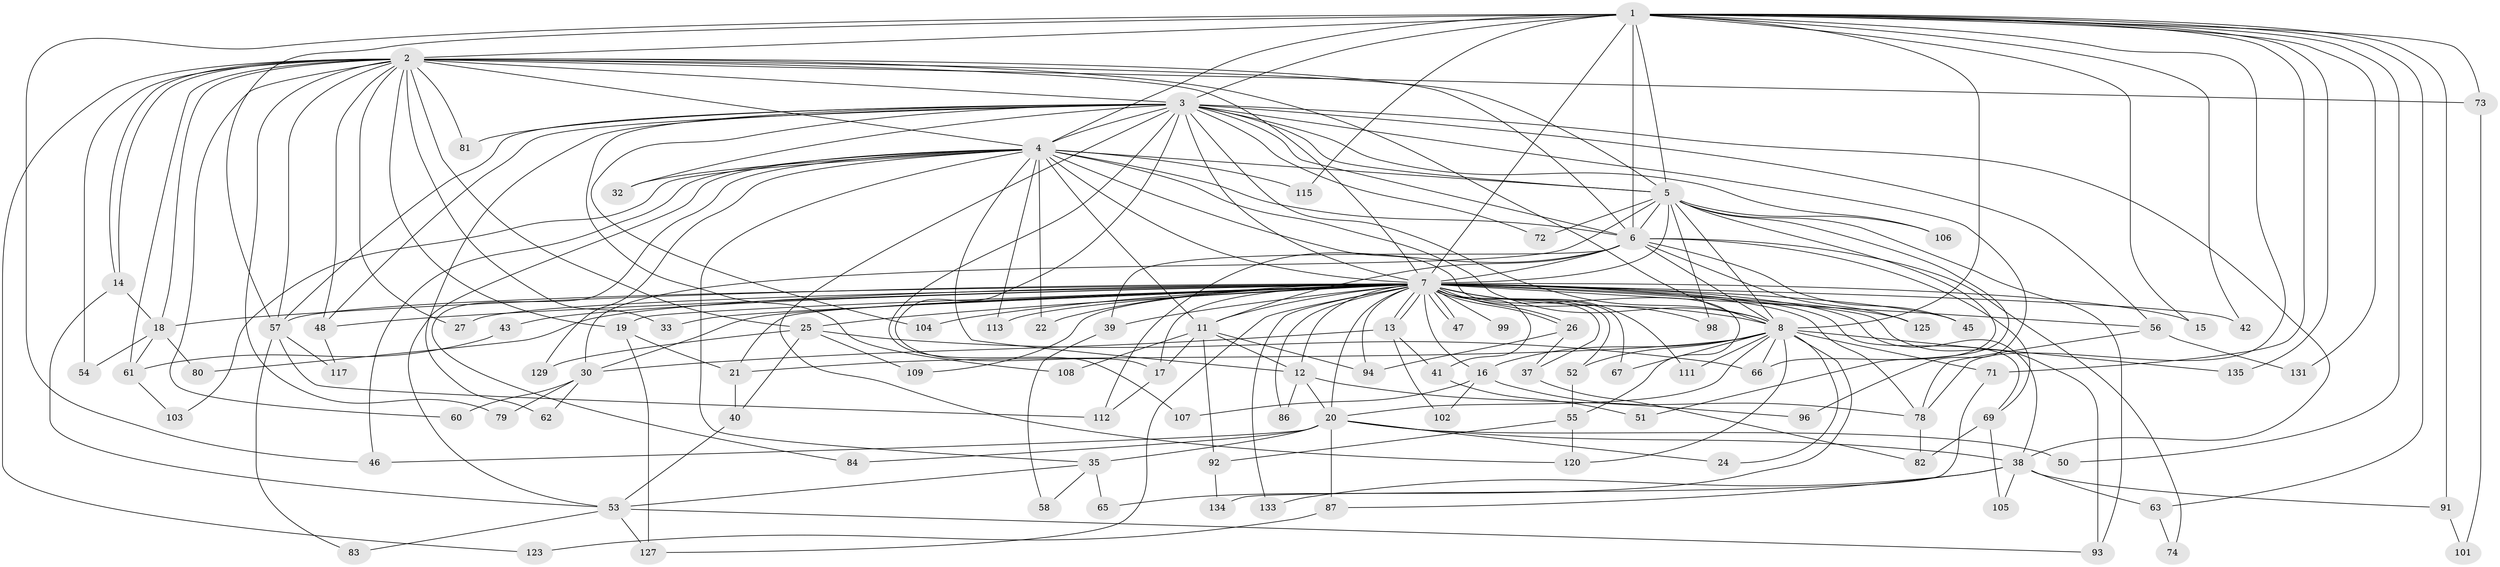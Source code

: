 // Generated by graph-tools (version 1.1) at 2025/51/02/27/25 19:51:41]
// undirected, 99 vertices, 232 edges
graph export_dot {
graph [start="1"]
  node [color=gray90,style=filled];
  1 [super="+9"];
  2 [super="+121"];
  3 [super="+36"];
  4 [super="+44"];
  5 [super="+70"];
  6 [super="+118"];
  7 [super="+10"];
  8 [super="+76"];
  11 [super="+28"];
  12 [super="+29"];
  13;
  14 [super="+75"];
  15;
  16 [super="+130"];
  17 [super="+34"];
  18 [super="+31"];
  19 [super="+128"];
  20 [super="+23"];
  21 [super="+119"];
  22;
  24;
  25 [super="+49"];
  26;
  27;
  30 [super="+59"];
  32;
  33;
  35 [super="+77"];
  37;
  38 [super="+124"];
  39;
  40;
  41;
  42 [super="+85"];
  43;
  45;
  46 [super="+114"];
  47;
  48 [super="+90"];
  50;
  51;
  52;
  53 [super="+100"];
  54;
  55 [super="+132"];
  56 [super="+110"];
  57 [super="+68"];
  58;
  60;
  61 [super="+64"];
  62;
  63;
  65;
  66 [super="+126"];
  67;
  69 [super="+122"];
  71;
  72;
  73;
  74;
  78 [super="+88"];
  79;
  80;
  81;
  82 [super="+89"];
  83;
  84;
  86;
  87;
  91;
  92;
  93 [super="+95"];
  94 [super="+97"];
  96;
  98;
  99;
  101;
  102;
  103;
  104;
  105;
  106;
  107;
  108;
  109;
  111;
  112 [super="+116"];
  113;
  115;
  117;
  120;
  123;
  125;
  127;
  129;
  131;
  133;
  134;
  135;
  1 -- 2 [weight=2];
  1 -- 3 [weight=2];
  1 -- 4 [weight=2];
  1 -- 5 [weight=2];
  1 -- 6 [weight=3];
  1 -- 7 [weight=4];
  1 -- 8 [weight=2];
  1 -- 73;
  1 -- 91;
  1 -- 115;
  1 -- 131;
  1 -- 71;
  1 -- 135;
  1 -- 78;
  1 -- 15;
  1 -- 42 [weight=2];
  1 -- 46;
  1 -- 50;
  1 -- 57;
  1 -- 63;
  2 -- 3;
  2 -- 4;
  2 -- 5;
  2 -- 6;
  2 -- 7 [weight=2];
  2 -- 8;
  2 -- 14;
  2 -- 14;
  2 -- 18;
  2 -- 19;
  2 -- 25;
  2 -- 27;
  2 -- 33;
  2 -- 48;
  2 -- 54;
  2 -- 60;
  2 -- 73;
  2 -- 79;
  2 -- 81;
  2 -- 123;
  2 -- 57;
  2 -- 61;
  3 -- 4 [weight=2];
  3 -- 5;
  3 -- 6;
  3 -- 7 [weight=3];
  3 -- 8;
  3 -- 17;
  3 -- 32;
  3 -- 48;
  3 -- 56;
  3 -- 57;
  3 -- 62;
  3 -- 72;
  3 -- 96;
  3 -- 104;
  3 -- 106;
  3 -- 107;
  3 -- 108;
  3 -- 120;
  3 -- 81;
  3 -- 38;
  4 -- 5;
  4 -- 6;
  4 -- 7 [weight=2];
  4 -- 8;
  4 -- 11;
  4 -- 12;
  4 -- 22;
  4 -- 32;
  4 -- 35;
  4 -- 55;
  4 -- 84;
  4 -- 103;
  4 -- 113;
  4 -- 115;
  4 -- 129;
  4 -- 46;
  4 -- 53;
  5 -- 6;
  5 -- 7 [weight=3];
  5 -- 8;
  5 -- 51;
  5 -- 66;
  5 -- 72;
  5 -- 106;
  5 -- 30;
  5 -- 98;
  5 -- 93;
  6 -- 7 [weight=2];
  6 -- 8;
  6 -- 11;
  6 -- 39;
  6 -- 45;
  6 -- 69;
  6 -- 74;
  6 -- 112;
  6 -- 125;
  7 -- 8 [weight=3];
  7 -- 12;
  7 -- 13;
  7 -- 13;
  7 -- 16;
  7 -- 17;
  7 -- 19;
  7 -- 21;
  7 -- 26;
  7 -- 26;
  7 -- 27;
  7 -- 30;
  7 -- 41;
  7 -- 42;
  7 -- 43 [weight=2];
  7 -- 45;
  7 -- 47;
  7 -- 47;
  7 -- 67;
  7 -- 78;
  7 -- 80;
  7 -- 94;
  7 -- 98;
  7 -- 99 [weight=2];
  7 -- 104;
  7 -- 109;
  7 -- 113;
  7 -- 125;
  7 -- 127;
  7 -- 133;
  7 -- 69;
  7 -- 15;
  7 -- 18;
  7 -- 22;
  7 -- 86;
  7 -- 25 [weight=2];
  7 -- 93;
  7 -- 33;
  7 -- 37;
  7 -- 38;
  7 -- 39;
  7 -- 111;
  7 -- 52;
  7 -- 56 [weight=2];
  7 -- 57;
  7 -- 20;
  7 -- 48;
  7 -- 11;
  8 -- 16;
  8 -- 20;
  8 -- 24;
  8 -- 52;
  8 -- 65;
  8 -- 66;
  8 -- 67;
  8 -- 71;
  8 -- 111;
  8 -- 120;
  8 -- 135;
  8 -- 21;
  11 -- 92;
  11 -- 108;
  11 -- 94;
  11 -- 17;
  11 -- 12;
  12 -- 20;
  12 -- 86;
  12 -- 96;
  13 -- 30;
  13 -- 41;
  13 -- 102;
  14 -- 53;
  14 -- 18;
  16 -- 102;
  16 -- 107;
  16 -- 78;
  17 -- 112;
  18 -- 61;
  18 -- 80;
  18 -- 54;
  19 -- 21;
  19 -- 127;
  20 -- 35 [weight=2];
  20 -- 50;
  20 -- 87;
  20 -- 84;
  20 -- 38;
  20 -- 24;
  20 -- 46;
  21 -- 40;
  25 -- 40;
  25 -- 109;
  25 -- 129;
  25 -- 66;
  26 -- 37;
  26 -- 94;
  30 -- 60;
  30 -- 62;
  30 -- 79;
  35 -- 53;
  35 -- 58;
  35 -- 65;
  37 -- 82;
  38 -- 63;
  38 -- 87;
  38 -- 91;
  38 -- 105;
  38 -- 133;
  39 -- 58;
  40 -- 53;
  41 -- 51;
  43 -- 61;
  48 -- 117;
  52 -- 55;
  53 -- 83;
  53 -- 93;
  53 -- 127;
  55 -- 92;
  55 -- 120;
  56 -- 131;
  56 -- 78;
  57 -- 83;
  57 -- 112;
  57 -- 117;
  61 -- 103;
  63 -- 74;
  69 -- 105;
  69 -- 82 [weight=2];
  71 -- 134;
  73 -- 101;
  78 -- 82;
  87 -- 123;
  91 -- 101;
  92 -- 134;
}
